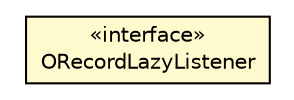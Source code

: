#!/usr/local/bin/dot
#
# Class diagram 
# Generated by UMLGraph version R5_6-24-gf6e263 (http://www.umlgraph.org/)
#

digraph G {
	edge [fontname="Helvetica",fontsize=10,labelfontname="Helvetica",labelfontsize=10];
	node [fontname="Helvetica",fontsize=10,shape=plaintext];
	nodesep=0.25;
	ranksep=0.5;
	// com.orientechnologies.orient.core.db.record.ORecordLazyListener
	c3026183 [label=<<table title="com.orientechnologies.orient.core.db.record.ORecordLazyListener" border="0" cellborder="1" cellspacing="0" cellpadding="2" port="p" bgcolor="lemonChiffon" href="./ORecordLazyListener.html">
		<tr><td><table border="0" cellspacing="0" cellpadding="1">
<tr><td align="center" balign="center"> &#171;interface&#187; </td></tr>
<tr><td align="center" balign="center"> ORecordLazyListener </td></tr>
		</table></td></tr>
		</table>>, URL="./ORecordLazyListener.html", fontname="Helvetica", fontcolor="black", fontsize=10.0];
}

